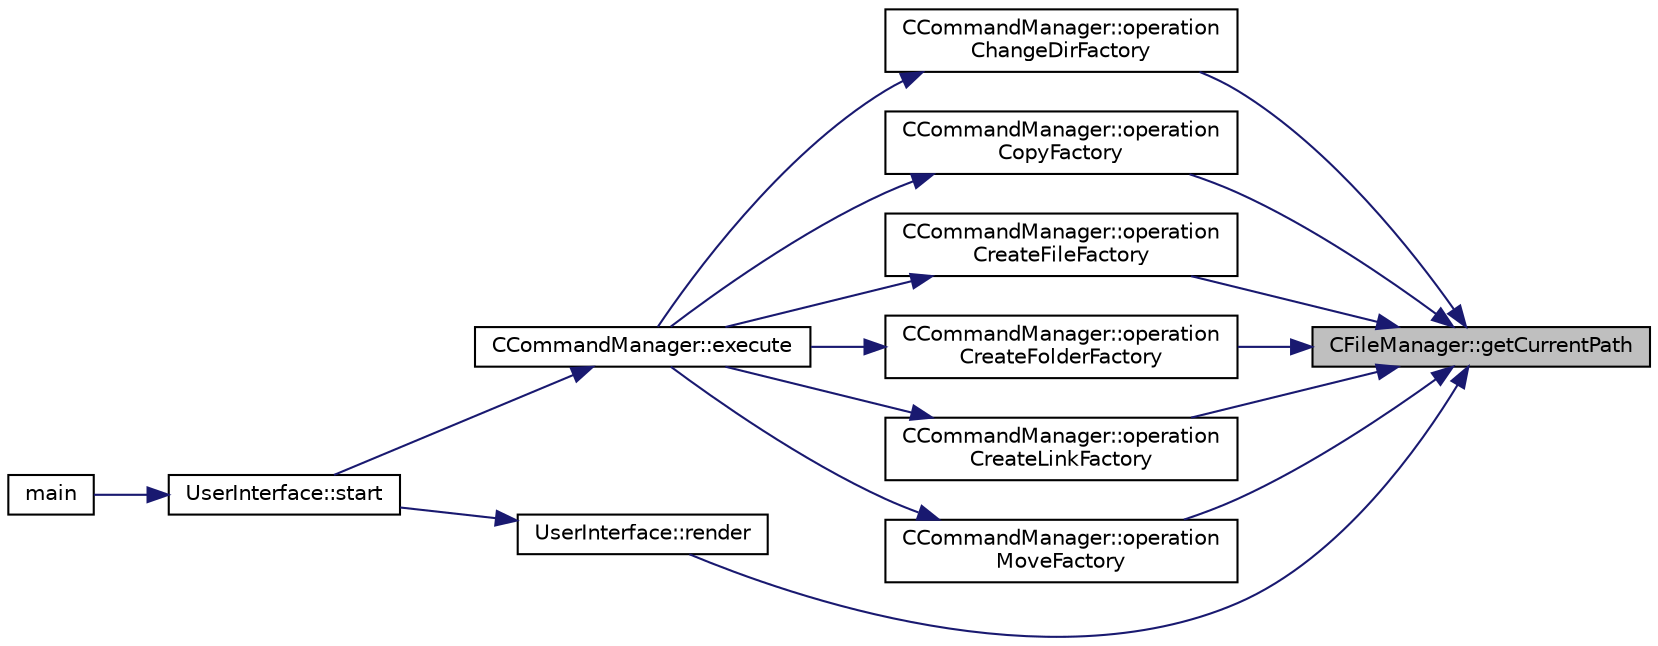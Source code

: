 digraph "CFileManager::getCurrentPath"
{
 // LATEX_PDF_SIZE
  edge [fontname="Helvetica",fontsize="10",labelfontname="Helvetica",labelfontsize="10"];
  node [fontname="Helvetica",fontsize="10",shape=record];
  rankdir="RL";
  Node1 [label="CFileManager::getCurrentPath",height=0.2,width=0.4,color="black", fillcolor="grey75", style="filled", fontcolor="black",tooltip=" "];
  Node1 -> Node2 [dir="back",color="midnightblue",fontsize="10",style="solid",fontname="Helvetica"];
  Node2 [label="CCommandManager::operation\lChangeDirFactory",height=0.2,width=0.4,color="black", fillcolor="white", style="filled",URL="$classCCommandManager.html#a2cef187651e982d86592aba35f1fcf74",tooltip=" "];
  Node2 -> Node3 [dir="back",color="midnightblue",fontsize="10",style="solid",fontname="Helvetica"];
  Node3 [label="CCommandManager::execute",height=0.2,width=0.4,color="black", fillcolor="white", style="filled",URL="$classCCommandManager.html#aff74b25c952d1029127f32a6bda6105c",tooltip=" "];
  Node3 -> Node4 [dir="back",color="midnightblue",fontsize="10",style="solid",fontname="Helvetica"];
  Node4 [label="UserInterface::start",height=0.2,width=0.4,color="black", fillcolor="white", style="filled",URL="$classUserInterface.html#a79350878c72585ae34e4321613ed2c1a",tooltip=" "];
  Node4 -> Node5 [dir="back",color="midnightblue",fontsize="10",style="solid",fontname="Helvetica"];
  Node5 [label="main",height=0.2,width=0.4,color="black", fillcolor="white", style="filled",URL="$main_8cpp.html#ae66f6b31b5ad750f1fe042a706a4e3d4",tooltip=" "];
  Node1 -> Node6 [dir="back",color="midnightblue",fontsize="10",style="solid",fontname="Helvetica"];
  Node6 [label="CCommandManager::operation\lCopyFactory",height=0.2,width=0.4,color="black", fillcolor="white", style="filled",URL="$classCCommandManager.html#a502980f031d39bafbd5d181c250025c4",tooltip=" "];
  Node6 -> Node3 [dir="back",color="midnightblue",fontsize="10",style="solid",fontname="Helvetica"];
  Node1 -> Node7 [dir="back",color="midnightblue",fontsize="10",style="solid",fontname="Helvetica"];
  Node7 [label="CCommandManager::operation\lCreateFileFactory",height=0.2,width=0.4,color="black", fillcolor="white", style="filled",URL="$classCCommandManager.html#a1ac427d963f5d29ed428bc6316993068",tooltip=" "];
  Node7 -> Node3 [dir="back",color="midnightblue",fontsize="10",style="solid",fontname="Helvetica"];
  Node1 -> Node8 [dir="back",color="midnightblue",fontsize="10",style="solid",fontname="Helvetica"];
  Node8 [label="CCommandManager::operation\lCreateFolderFactory",height=0.2,width=0.4,color="black", fillcolor="white", style="filled",URL="$classCCommandManager.html#ae262e6a5e2f158d6a24885d579804e20",tooltip=" "];
  Node8 -> Node3 [dir="back",color="midnightblue",fontsize="10",style="solid",fontname="Helvetica"];
  Node1 -> Node9 [dir="back",color="midnightblue",fontsize="10",style="solid",fontname="Helvetica"];
  Node9 [label="CCommandManager::operation\lCreateLinkFactory",height=0.2,width=0.4,color="black", fillcolor="white", style="filled",URL="$classCCommandManager.html#a5d7edeac2dd9314af9f24a0d2aebbd4e",tooltip=" "];
  Node9 -> Node3 [dir="back",color="midnightblue",fontsize="10",style="solid",fontname="Helvetica"];
  Node1 -> Node10 [dir="back",color="midnightblue",fontsize="10",style="solid",fontname="Helvetica"];
  Node10 [label="CCommandManager::operation\lMoveFactory",height=0.2,width=0.4,color="black", fillcolor="white", style="filled",URL="$classCCommandManager.html#adf247c4ab0a913b174094c8424cee5ae",tooltip=" "];
  Node10 -> Node3 [dir="back",color="midnightblue",fontsize="10",style="solid",fontname="Helvetica"];
  Node1 -> Node11 [dir="back",color="midnightblue",fontsize="10",style="solid",fontname="Helvetica"];
  Node11 [label="UserInterface::render",height=0.2,width=0.4,color="black", fillcolor="white", style="filled",URL="$classUserInterface.html#af2389f2be34dbb906255bc53fd4e1d54",tooltip=" "];
  Node11 -> Node4 [dir="back",color="midnightblue",fontsize="10",style="solid",fontname="Helvetica"];
}
